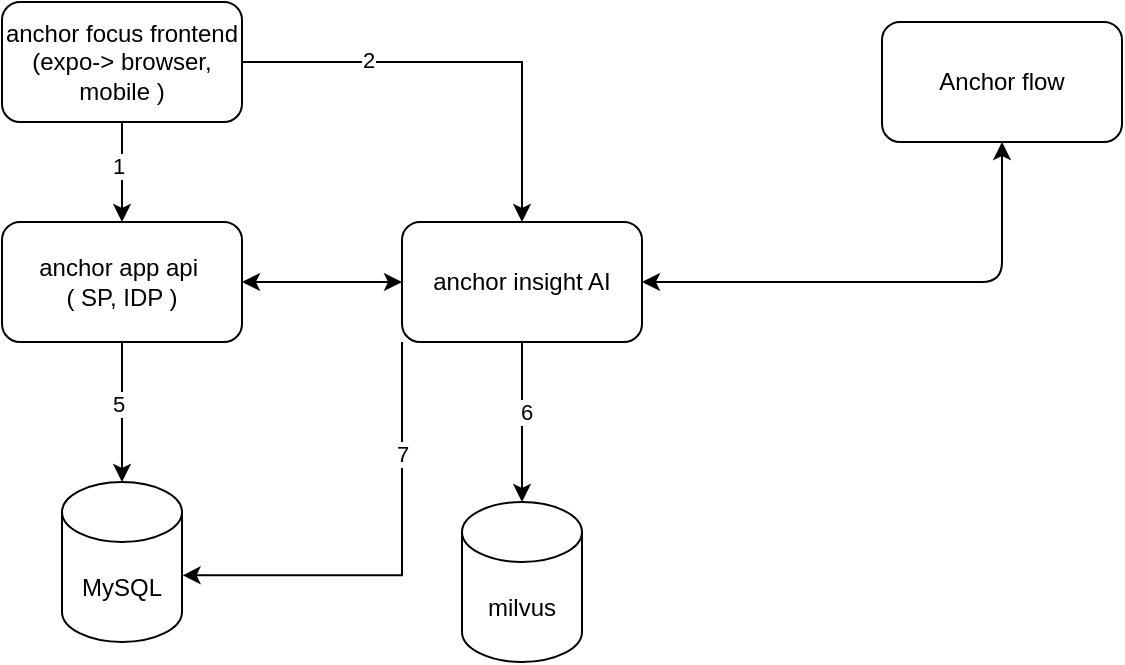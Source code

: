 <mxfile>
    <diagram name="ページ1" id="KqehV6lckL1uD4wCmkCc">
        <mxGraphModel dx="795" dy="703" grid="1" gridSize="10" guides="1" tooltips="1" connect="1" arrows="1" fold="1" page="1" pageScale="1" pageWidth="827" pageHeight="1169" math="0" shadow="0">
            <root>
                <mxCell id="0"/>
                <mxCell id="1" parent="0"/>
                <mxCell id="UsIGj2i12YDglDHNOORQ-1" value="anchor app api&amp;nbsp;&lt;br&gt;( SP, IDP )" style="rounded=1;whiteSpace=wrap;html=1;" parent="1" vertex="1">
                    <mxGeometry x="110" y="130" width="120" height="60" as="geometry"/>
                </mxCell>
                <mxCell id="ytdQIOcj4EhhMrWC8GET-2" style="edgeStyle=orthogonalEdgeStyle;rounded=0;orthogonalLoop=1;jettySize=auto;html=1;exitX=0.5;exitY=1;exitDx=0;exitDy=0;" parent="1" source="UsIGj2i12YDglDHNOORQ-2" target="ytdQIOcj4EhhMrWC8GET-1" edge="1">
                    <mxGeometry relative="1" as="geometry"/>
                </mxCell>
                <mxCell id="ytdQIOcj4EhhMrWC8GET-20" value="6" style="edgeLabel;html=1;align=center;verticalAlign=middle;resizable=0;points=[];" parent="ytdQIOcj4EhhMrWC8GET-2" vertex="1" connectable="0">
                    <mxGeometry x="-0.138" y="2" relative="1" as="geometry">
                        <mxPoint as="offset"/>
                    </mxGeometry>
                </mxCell>
                <mxCell id="UsIGj2i12YDglDHNOORQ-2" value="anchor insight AI" style="rounded=1;whiteSpace=wrap;html=1;" parent="1" vertex="1">
                    <mxGeometry x="310" y="130" width="120" height="60" as="geometry"/>
                </mxCell>
                <mxCell id="ytdQIOcj4EhhMrWC8GET-7" style="edgeStyle=orthogonalEdgeStyle;rounded=0;orthogonalLoop=1;jettySize=auto;html=1;exitX=0.5;exitY=1;exitDx=0;exitDy=0;" parent="1" source="UsIGj2i12YDglDHNOORQ-3" target="UsIGj2i12YDglDHNOORQ-1" edge="1">
                    <mxGeometry relative="1" as="geometry"/>
                </mxCell>
                <mxCell id="ytdQIOcj4EhhMrWC8GET-25" value="1" style="edgeLabel;html=1;align=center;verticalAlign=middle;resizable=0;points=[];" parent="ytdQIOcj4EhhMrWC8GET-7" vertex="1" connectable="0">
                    <mxGeometry x="-0.143" y="-2" relative="1" as="geometry">
                        <mxPoint as="offset"/>
                    </mxGeometry>
                </mxCell>
                <mxCell id="ytdQIOcj4EhhMrWC8GET-8" style="edgeStyle=orthogonalEdgeStyle;rounded=0;orthogonalLoop=1;jettySize=auto;html=1;exitX=1;exitY=0.5;exitDx=0;exitDy=0;" parent="1" source="UsIGj2i12YDglDHNOORQ-3" target="UsIGj2i12YDglDHNOORQ-2" edge="1">
                    <mxGeometry relative="1" as="geometry"/>
                </mxCell>
                <mxCell id="ytdQIOcj4EhhMrWC8GET-24" value="2" style="edgeLabel;html=1;align=center;verticalAlign=middle;resizable=0;points=[];" parent="ytdQIOcj4EhhMrWC8GET-8" vertex="1" connectable="0">
                    <mxGeometry x="-0.428" y="1" relative="1" as="geometry">
                        <mxPoint as="offset"/>
                    </mxGeometry>
                </mxCell>
                <mxCell id="UsIGj2i12YDglDHNOORQ-3" value="anchor focus frontend&lt;br&gt;(expo-&amp;gt; browser, mobile )" style="rounded=1;whiteSpace=wrap;html=1;" parent="1" vertex="1">
                    <mxGeometry x="110" y="20" width="120" height="60" as="geometry"/>
                </mxCell>
                <mxCell id="UsIGj2i12YDglDHNOORQ-4" value="MySQL" style="shape=cylinder3;whiteSpace=wrap;html=1;boundedLbl=1;backgroundOutline=1;size=15;" parent="1" vertex="1">
                    <mxGeometry x="140" y="260" width="60" height="80" as="geometry"/>
                </mxCell>
                <mxCell id="ytdQIOcj4EhhMrWC8GET-1" value="milvus" style="shape=cylinder3;whiteSpace=wrap;html=1;boundedLbl=1;backgroundOutline=1;size=15;" parent="1" vertex="1">
                    <mxGeometry x="340" y="270" width="60" height="80" as="geometry"/>
                </mxCell>
                <mxCell id="ytdQIOcj4EhhMrWC8GET-3" style="edgeStyle=orthogonalEdgeStyle;rounded=0;orthogonalLoop=1;jettySize=auto;html=1;exitX=0.5;exitY=1;exitDx=0;exitDy=0;entryX=0.5;entryY=0;entryDx=0;entryDy=0;entryPerimeter=0;" parent="1" source="UsIGj2i12YDglDHNOORQ-1" target="UsIGj2i12YDglDHNOORQ-4" edge="1">
                    <mxGeometry relative="1" as="geometry"/>
                </mxCell>
                <mxCell id="ytdQIOcj4EhhMrWC8GET-21" value="5" style="edgeLabel;html=1;align=center;verticalAlign=middle;resizable=0;points=[];" parent="ytdQIOcj4EhhMrWC8GET-3" vertex="1" connectable="0">
                    <mxGeometry x="-0.114" y="-2" relative="1" as="geometry">
                        <mxPoint as="offset"/>
                    </mxGeometry>
                </mxCell>
                <mxCell id="ytdQIOcj4EhhMrWC8GET-18" style="edgeStyle=orthogonalEdgeStyle;rounded=0;orthogonalLoop=1;jettySize=auto;html=1;entryX=1.005;entryY=0.583;entryDx=0;entryDy=0;entryPerimeter=0;exitX=0;exitY=1;exitDx=0;exitDy=0;" parent="1" source="UsIGj2i12YDglDHNOORQ-2" target="UsIGj2i12YDglDHNOORQ-4" edge="1">
                    <mxGeometry relative="1" as="geometry">
                        <mxPoint x="360" y="220" as="sourcePoint"/>
                    </mxGeometry>
                </mxCell>
                <mxCell id="ytdQIOcj4EhhMrWC8GET-19" value="7" style="edgeLabel;html=1;align=center;verticalAlign=middle;resizable=0;points=[];" parent="ytdQIOcj4EhhMrWC8GET-18" vertex="1" connectable="0">
                    <mxGeometry x="-0.503" relative="1" as="geometry">
                        <mxPoint as="offset"/>
                    </mxGeometry>
                </mxCell>
                <mxCell id="2" value="Anchor flow" style="rounded=1;whiteSpace=wrap;html=1;" parent="1" vertex="1">
                    <mxGeometry x="550" y="30" width="120" height="60" as="geometry"/>
                </mxCell>
                <mxCell id="7" style="endArrow=classic;startArrow=classic;html=1;exitX=1;exitY=0.5;exitDx=0;exitDy=0;entryX=0.5;entryY=1;entryDx=0;entryDy=0;" parent="1" source="UsIGj2i12YDglDHNOORQ-2" target="2" edge="1">
                    <mxGeometry width="50" height="50" relative="1" as="geometry">
                        <mxPoint x="560" y="130" as="sourcePoint"/>
                        <mxPoint x="610" y="100" as="targetPoint"/>
                        <Array as="points">
                            <mxPoint x="610" y="160"/>
                        </Array>
                    </mxGeometry>
                </mxCell>
                <mxCell id="8" value="" style="endArrow=classic;startArrow=classic;html=1;exitX=1;exitY=0.5;exitDx=0;exitDy=0;" parent="1" source="UsIGj2i12YDglDHNOORQ-1" edge="1">
                    <mxGeometry width="50" height="50" relative="1" as="geometry">
                        <mxPoint x="260" y="210" as="sourcePoint"/>
                        <mxPoint x="310" y="160" as="targetPoint"/>
                    </mxGeometry>
                </mxCell>
            </root>
        </mxGraphModel>
    </diagram>
</mxfile>